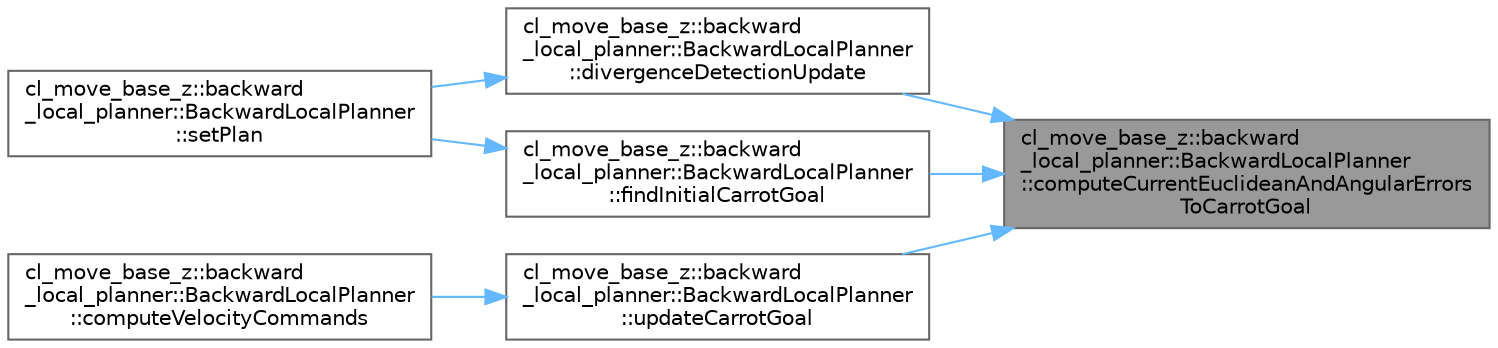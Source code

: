 digraph "cl_move_base_z::backward_local_planner::BackwardLocalPlanner::computeCurrentEuclideanAndAngularErrorsToCarrotGoal"
{
 // LATEX_PDF_SIZE
  bgcolor="transparent";
  edge [fontname=Helvetica,fontsize=10,labelfontname=Helvetica,labelfontsize=10];
  node [fontname=Helvetica,fontsize=10,shape=box,height=0.2,width=0.4];
  rankdir="RL";
  Node1 [label="cl_move_base_z::backward\l_local_planner::BackwardLocalPlanner\l::computeCurrentEuclideanAndAngularErrors\lToCarrotGoal",height=0.2,width=0.4,color="gray40", fillcolor="grey60", style="filled", fontcolor="black",tooltip=" "];
  Node1 -> Node2 [dir="back",color="steelblue1",style="solid"];
  Node2 [label="cl_move_base_z::backward\l_local_planner::BackwardLocalPlanner\l::divergenceDetectionUpdate",height=0.2,width=0.4,color="grey40", fillcolor="white", style="filled",URL="$classcl__move__base__z_1_1backward__local__planner_1_1BackwardLocalPlanner.html#ab1b01ecdb27641dde60661362d75465b",tooltip=" "];
  Node2 -> Node3 [dir="back",color="steelblue1",style="solid"];
  Node3 [label="cl_move_base_z::backward\l_local_planner::BackwardLocalPlanner\l::setPlan",height=0.2,width=0.4,color="grey40", fillcolor="white", style="filled",URL="$classcl__move__base__z_1_1backward__local__planner_1_1BackwardLocalPlanner.html#ab11a0eec45f24b5a5a3987a50427eed4",tooltip="Set the plan that the local planner is following."];
  Node1 -> Node4 [dir="back",color="steelblue1",style="solid"];
  Node4 [label="cl_move_base_z::backward\l_local_planner::BackwardLocalPlanner\l::findInitialCarrotGoal",height=0.2,width=0.4,color="grey40", fillcolor="white", style="filled",URL="$classcl__move__base__z_1_1backward__local__planner_1_1BackwardLocalPlanner.html#a0025cd3ffaa04a6a02492a33673a78a1",tooltip=" "];
  Node4 -> Node3 [dir="back",color="steelblue1",style="solid"];
  Node1 -> Node5 [dir="back",color="steelblue1",style="solid"];
  Node5 [label="cl_move_base_z::backward\l_local_planner::BackwardLocalPlanner\l::updateCarrotGoal",height=0.2,width=0.4,color="grey40", fillcolor="white", style="filled",URL="$classcl__move__base__z_1_1backward__local__planner_1_1BackwardLocalPlanner.html#a16e79a1b4c0f18879f6f0a8ba67103fd",tooltip=" "];
  Node5 -> Node6 [dir="back",color="steelblue1",style="solid"];
  Node6 [label="cl_move_base_z::backward\l_local_planner::BackwardLocalPlanner\l::computeVelocityCommands",height=0.2,width=0.4,color="grey40", fillcolor="white", style="filled",URL="$classcl__move__base__z_1_1backward__local__planner_1_1BackwardLocalPlanner.html#a25437208766366ca22f967fe72e80988",tooltip="Given the current position, orientation, and velocity of the robot: compute velocity commands to send..."];
}
